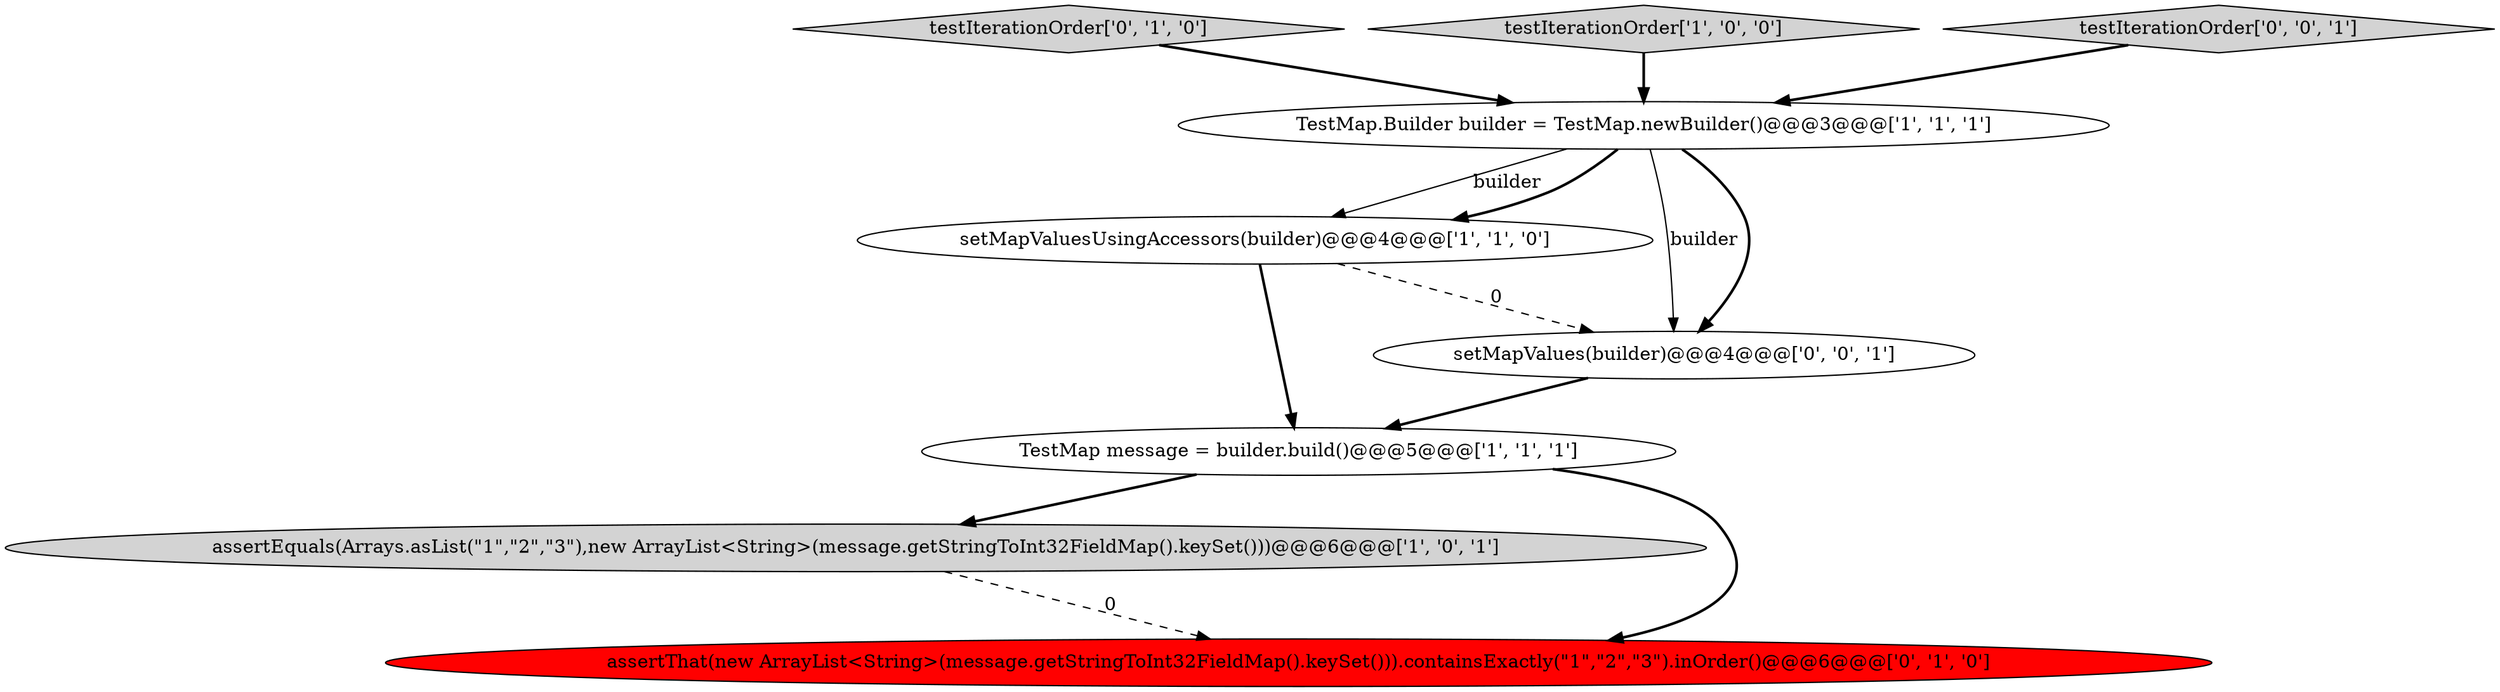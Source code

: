 digraph {
6 [style = filled, label = "testIterationOrder['0', '1', '0']", fillcolor = lightgray, shape = diamond image = "AAA0AAABBB2BBB"];
3 [style = filled, label = "testIterationOrder['1', '0', '0']", fillcolor = lightgray, shape = diamond image = "AAA0AAABBB1BBB"];
4 [style = filled, label = "setMapValuesUsingAccessors(builder)@@@4@@@['1', '1', '0']", fillcolor = white, shape = ellipse image = "AAA0AAABBB1BBB"];
1 [style = filled, label = "TestMap message = builder.build()@@@5@@@['1', '1', '1']", fillcolor = white, shape = ellipse image = "AAA0AAABBB1BBB"];
2 [style = filled, label = "assertEquals(Arrays.asList(\"1\",\"2\",\"3\"),new ArrayList<String>(message.getStringToInt32FieldMap().keySet()))@@@6@@@['1', '0', '1']", fillcolor = lightgray, shape = ellipse image = "AAA0AAABBB1BBB"];
8 [style = filled, label = "testIterationOrder['0', '0', '1']", fillcolor = lightgray, shape = diamond image = "AAA0AAABBB3BBB"];
5 [style = filled, label = "assertThat(new ArrayList<String>(message.getStringToInt32FieldMap().keySet())).containsExactly(\"1\",\"2\",\"3\").inOrder()@@@6@@@['0', '1', '0']", fillcolor = red, shape = ellipse image = "AAA1AAABBB2BBB"];
7 [style = filled, label = "setMapValues(builder)@@@4@@@['0', '0', '1']", fillcolor = white, shape = ellipse image = "AAA0AAABBB3BBB"];
0 [style = filled, label = "TestMap.Builder builder = TestMap.newBuilder()@@@3@@@['1', '1', '1']", fillcolor = white, shape = ellipse image = "AAA0AAABBB1BBB"];
1->5 [style = bold, label=""];
8->0 [style = bold, label=""];
2->5 [style = dashed, label="0"];
4->1 [style = bold, label=""];
1->2 [style = bold, label=""];
0->7 [style = solid, label="builder"];
6->0 [style = bold, label=""];
7->1 [style = bold, label=""];
0->4 [style = solid, label="builder"];
0->4 [style = bold, label=""];
4->7 [style = dashed, label="0"];
3->0 [style = bold, label=""];
0->7 [style = bold, label=""];
}
